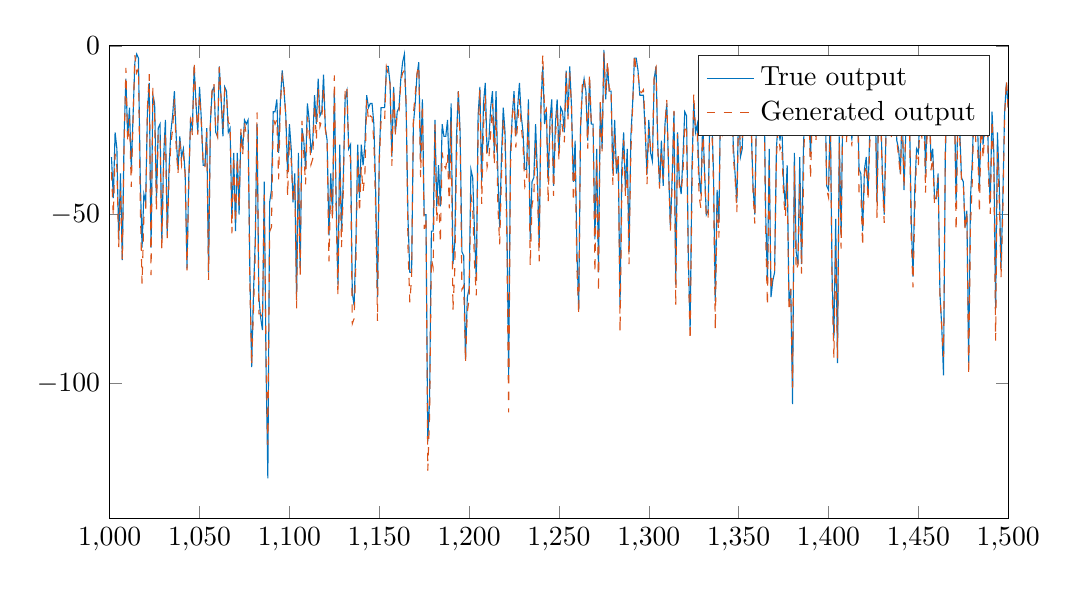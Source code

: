% This file was created by matlab2tikz.
%
\definecolor{mycolor1}{rgb}{0.0,0.447,0.741}%
\definecolor{mycolor2}{rgb}{0.85,0.325,0.098}%
%
\begin{tikzpicture}

\begin{axis}[%
width=11.411cm,
height=6cm,
at={(0cm,0cm)},
scale only axis,
xmin=1000,
xmax=1500,
ymin=-140,
ymax=0,
axis background/.style={fill=white},
legend style={legend cell align=left, align=left, draw=white!15!black}
]
\addplot [color=mycolor1]
  table[row sep=crcr]{%
1001	-32.959\\
1002	-45.166\\
1003	-25.635\\
1004	-30.518\\
1005	-57.373\\
1006	-37.842\\
1007	-63.477\\
1008	-26.855\\
1009	-9.766\\
1010	-26.855\\
1011	-18.311\\
1012	-36.621\\
1013	-20.752\\
1014	-4.883\\
1015	-2.441\\
1016	-3.662\\
1017	-39.063\\
1018	-59.814\\
1019	-43.945\\
1020	-46.387\\
1021	-19.531\\
1022	-10.986\\
1023	-59.814\\
1024	-14.648\\
1025	-17.09\\
1026	-45.166\\
1027	-24.414\\
1028	-23.193\\
1029	-57.373\\
1030	-32.959\\
1031	-21.973\\
1032	-56.152\\
1033	-36.621\\
1034	-25.635\\
1035	-20.752\\
1036	-13.428\\
1037	-26.855\\
1038	-36.621\\
1039	-26.855\\
1040	-32.959\\
1041	-30.518\\
1042	-37.842\\
1043	-65.918\\
1044	-39.063\\
1045	-21.973\\
1046	-24.414\\
1047	-6.104\\
1048	-17.09\\
1049	-25.635\\
1050	-12.207\\
1051	-21.973\\
1052	-35.4\\
1053	-35.4\\
1054	-24.414\\
1055	-67.139\\
1056	-23.193\\
1057	-13.428\\
1058	-12.207\\
1059	-25.635\\
1060	-26.855\\
1061	-6.104\\
1062	-15.869\\
1063	-26.855\\
1064	-12.207\\
1065	-13.428\\
1066	-25.635\\
1067	-24.414\\
1068	-51.27\\
1069	-31.738\\
1070	-54.932\\
1071	-31.738\\
1072	-50.049\\
1073	-25.635\\
1074	-30.518\\
1075	-21.973\\
1076	-23.193\\
1077	-21.973\\
1078	-67.139\\
1079	-95.215\\
1080	-73.242\\
1081	-57.373\\
1082	-23.193\\
1083	-74.463\\
1084	-80.566\\
1085	-84.229\\
1086	-40.283\\
1087	-95.215\\
1088	-128.174\\
1089	-46.387\\
1090	-42.725\\
1091	-19.531\\
1092	-19.531\\
1093	-15.869\\
1094	-31.738\\
1095	-15.869\\
1096	-7.324\\
1097	-13.428\\
1098	-20.752\\
1099	-37.842\\
1100	-23.193\\
1101	-30.518\\
1102	-46.387\\
1103	-37.842\\
1104	-74.463\\
1105	-31.738\\
1106	-65.918\\
1107	-24.414\\
1108	-28.076\\
1109	-36.621\\
1110	-17.09\\
1111	-21.973\\
1112	-31.738\\
1113	-28.076\\
1114	-14.648\\
1115	-23.193\\
1116	-9.766\\
1117	-20.752\\
1118	-19.531\\
1119	-8.545\\
1120	-24.414\\
1121	-28.076\\
1122	-56.152\\
1123	-37.842\\
1124	-50.049\\
1125	-13.428\\
1126	-45.166\\
1127	-70.801\\
1128	-29.297\\
1129	-54.932\\
1130	-39.063\\
1131	-15.869\\
1132	-13.428\\
1133	-30.518\\
1134	-29.297\\
1135	-73.242\\
1136	-76.904\\
1137	-58.594\\
1138	-29.297\\
1139	-45.166\\
1140	-29.297\\
1141	-35.4\\
1142	-29.297\\
1143	-14.648\\
1144	-18.311\\
1145	-17.09\\
1146	-17.09\\
1147	-23.193\\
1148	-42.725\\
1149	-74.463\\
1150	-32.959\\
1151	-18.311\\
1152	-18.311\\
1153	-18.311\\
1154	-6.104\\
1155	-6.104\\
1156	-10.986\\
1157	-32.959\\
1158	-12.207\\
1159	-25.635\\
1160	-19.531\\
1161	-18.311\\
1162	-9.766\\
1163	-4.883\\
1164	-2.441\\
1165	-19.531\\
1166	-51.27\\
1167	-67.139\\
1168	-67.139\\
1169	-23.193\\
1170	-17.09\\
1171	-8.545\\
1172	-4.883\\
1173	-34.18\\
1174	-15.869\\
1175	-50.049\\
1176	-50.049\\
1177	-117.188\\
1178	-104.98\\
1179	-54.932\\
1180	-54.932\\
1181	-21.973\\
1182	-47.607\\
1183	-35.4\\
1184	-47.607\\
1185	-23.193\\
1186	-26.855\\
1187	-26.855\\
1188	-21.973\\
1189	-39.063\\
1190	-17.09\\
1191	-64.697\\
1192	-58.594\\
1193	-26.855\\
1194	-13.428\\
1195	-25.635\\
1196	-61.035\\
1197	-62.256\\
1198	-92.773\\
1199	-74.463\\
1200	-72.021\\
1201	-36.621\\
1202	-39.063\\
1203	-54.932\\
1204	-69.58\\
1205	-20.752\\
1206	-12.207\\
1207	-40.283\\
1208	-17.09\\
1209	-10.986\\
1210	-31.738\\
1211	-28.076\\
1212	-18.311\\
1213	-13.428\\
1214	-31.738\\
1215	-13.428\\
1216	-37.842\\
1217	-53.711\\
1218	-32.959\\
1219	-18.311\\
1220	-25.635\\
1221	-51.27\\
1222	-97.656\\
1223	-31.738\\
1224	-20.752\\
1225	-13.428\\
1226	-26.855\\
1227	-18.311\\
1228	-10.986\\
1229	-20.752\\
1230	-25.635\\
1231	-36.621\\
1232	-36.621\\
1233	-15.869\\
1234	-57.373\\
1235	-40.283\\
1236	-39.063\\
1237	-23.193\\
1238	-37.842\\
1239	-59.814\\
1240	-17.09\\
1241	-6.104\\
1242	-23.193\\
1243	-19.531\\
1244	-40.283\\
1245	-21.973\\
1246	-15.869\\
1247	-41.504\\
1248	-23.193\\
1249	-15.869\\
1250	-31.738\\
1251	-18.311\\
1252	-19.531\\
1253	-25.635\\
1254	-7.324\\
1255	-20.752\\
1256	-6.104\\
1257	-18.311\\
1258	-40.283\\
1259	-28.076\\
1260	-61.035\\
1261	-78.125\\
1262	-24.414\\
1263	-13.428\\
1264	-9.766\\
1265	-13.428\\
1266	-28.076\\
1267	-9.766\\
1268	-23.193\\
1269	-23.193\\
1270	-57.373\\
1271	-30.518\\
1272	-67.139\\
1273	-17.09\\
1274	-30.518\\
1275	-1.221\\
1276	-15.869\\
1277	-6.104\\
1278	-13.428\\
1279	-13.428\\
1280	-37.842\\
1281	-21.973\\
1282	-37.842\\
1283	-32.959\\
1284	-76.904\\
1285	-35.4\\
1286	-25.635\\
1287	-42.725\\
1288	-30.518\\
1289	-61.035\\
1290	-26.855\\
1291	-17.09\\
1292	-3.662\\
1293	-3.662\\
1294	-7.324\\
1295	-14.648\\
1296	-14.648\\
1297	-14.648\\
1298	-25.635\\
1299	-37.842\\
1300	-21.973\\
1301	-31.738\\
1302	-34.18\\
1303	-9.766\\
1304	-6.104\\
1305	-29.297\\
1306	-41.504\\
1307	-28.076\\
1308	-41.504\\
1309	-23.193\\
1310	-17.09\\
1311	-36.621\\
1312	-53.711\\
1313	-39.063\\
1314	-19.531\\
1315	-70.801\\
1316	-25.635\\
1317	-40.283\\
1318	-43.945\\
1319	-32.959\\
1320	-19.531\\
1321	-20.752\\
1322	-62.256\\
1323	-84.229\\
1324	-36.621\\
1325	-17.09\\
1326	-25.635\\
1327	-23.193\\
1328	-39.063\\
1329	-43.945\\
1330	-21.973\\
1331	-36.621\\
1332	-50.049\\
1333	-48.828\\
1334	-19.531\\
1335	-19.531\\
1336	-37.842\\
1337	-75.684\\
1338	-42.725\\
1339	-52.49\\
1340	-10.986\\
1341	-25.635\\
1342	-18.311\\
1343	-7.324\\
1344	-4.883\\
1345	-4.883\\
1346	-4.883\\
1347	-29.297\\
1348	-37.842\\
1349	-46.387\\
1350	-17.09\\
1351	-32.959\\
1352	-30.518\\
1353	-8.545\\
1354	-20.752\\
1355	-14.648\\
1356	-9.766\\
1357	-24.414\\
1358	-41.504\\
1359	-50.049\\
1360	-17.09\\
1361	-13.428\\
1362	-8.545\\
1363	-20.752\\
1364	-6.104\\
1365	-48.828\\
1366	-69.58\\
1367	-30.518\\
1368	-74.463\\
1369	-69.58\\
1370	-67.139\\
1371	-30.518\\
1372	-21.973\\
1373	-28.076\\
1374	-23.193\\
1375	-40.283\\
1376	-47.607\\
1377	-35.4\\
1378	-75.684\\
1379	-72.021\\
1380	-106.201\\
1381	-31.738\\
1382	-61.035\\
1383	-64.697\\
1384	-32.959\\
1385	-64.697\\
1386	-31.738\\
1387	-13.428\\
1388	-8.545\\
1389	-17.09\\
1390	-32.959\\
1391	-13.428\\
1392	-9.766\\
1393	-26.855\\
1394	-8.545\\
1395	-10.986\\
1396	-19.531\\
1397	-19.531\\
1398	-10.986\\
1399	-41.504\\
1400	-42.725\\
1401	-19.531\\
1402	-68.359\\
1403	-86.67\\
1404	-51.27\\
1405	-93.994\\
1406	-26.855\\
1407	-56.152\\
1408	-15.869\\
1409	-12.207\\
1410	-25.635\\
1411	-12.207\\
1412	-13.428\\
1413	-28.076\\
1414	-8.545\\
1415	-3.662\\
1416	-9.766\\
1417	-36.621\\
1418	-37.842\\
1419	-54.932\\
1420	-36.621\\
1421	-32.959\\
1422	-43.945\\
1423	-24.414\\
1424	-19.531\\
1425	-23.193\\
1426	-14.648\\
1427	-46.387\\
1428	-10.986\\
1429	-18.311\\
1430	-37.842\\
1431	-50.049\\
1432	-24.414\\
1433	-19.531\\
1434	-15.869\\
1435	-24.414\\
1436	-8.545\\
1437	-13.428\\
1438	-28.076\\
1439	-30.518\\
1440	-37.842\\
1441	-18.311\\
1442	-42.725\\
1443	-25.635\\
1444	-8.545\\
1445	-18.311\\
1446	-50.049\\
1447	-68.359\\
1448	-42.725\\
1449	-30.518\\
1450	-31.738\\
1451	-17.09\\
1452	-24.414\\
1453	-13.428\\
1454	-37.842\\
1455	-17.09\\
1456	-9.766\\
1457	-34.18\\
1458	-30.518\\
1459	-45.166\\
1460	-45.166\\
1461	-37.842\\
1462	-73.242\\
1463	-83.008\\
1464	-97.656\\
1465	-32.959\\
1466	-13.428\\
1467	-8.545\\
1468	-3.662\\
1469	-20.752\\
1470	-12.207\\
1471	-46.387\\
1472	-19.531\\
1473	-24.414\\
1474	-39.063\\
1475	-40.283\\
1476	-53.711\\
1477	-48.828\\
1478	-93.994\\
1479	-45.166\\
1480	-34.18\\
1481	-17.09\\
1482	-24.414\\
1483	-24.414\\
1484	-42.725\\
1485	-14.648\\
1486	-29.297\\
1487	-23.193\\
1488	-6.104\\
1489	-34.18\\
1490	-46.387\\
1491	-19.531\\
1492	-31.738\\
1493	-78.125\\
1494	-25.635\\
1495	-40.283\\
1496	-65.918\\
1497	-45.166\\
1498	-19.531\\
1499	-10.986\\
1500	-18.311\\
};
\addlegendentry{True output}

\addplot [color=mycolor2, dashed]
  table[row sep=crcr]{%
1001	-37.456\\
1002	-50.409\\
1003	-31.991\\
1004	-36.01\\
1005	-59.646\\
1006	-43.019\\
1007	-63.682\\
1008	-29.86\\
1009	-6.562\\
1010	-28.584\\
1011	-21.652\\
1012	-41.787\\
1013	-21.898\\
1014	-2.741\\
1015	-8.061\\
1016	-6.671\\
1017	-46.802\\
1018	-70.445\\
1019	-50.948\\
1020	-49.188\\
1021	-18.174\\
1022	-8.417\\
1023	-67.922\\
1024	-12.459\\
1025	-20.598\\
1026	-48.983\\
1027	-26.068\\
1028	-26.494\\
1029	-60.426\\
1030	-35.64\\
1031	-25.553\\
1032	-57.011\\
1033	-39.702\\
1034	-29.044\\
1035	-24.816\\
1036	-15.76\\
1037	-30.118\\
1038	-37.833\\
1039	-27.998\\
1040	-35.37\\
1041	-32.162\\
1042	-38.206\\
1043	-66.556\\
1044	-41.774\\
1045	-21.225\\
1046	-26.475\\
1047	-4.776\\
1048	-16.876\\
1049	-26.334\\
1050	-14.634\\
1051	-23.217\\
1052	-34.507\\
1053	-36.07\\
1054	-25.483\\
1055	-69.36\\
1056	-22.571\\
1057	-12.978\\
1058	-10.989\\
1059	-24.899\\
1060	-26.929\\
1061	-6.216\\
1062	-15.379\\
1063	-24.425\\
1064	-13.073\\
1065	-15.084\\
1066	-22.669\\
1067	-23.237\\
1068	-55.572\\
1069	-32.693\\
1070	-52.5\\
1071	-33.425\\
1072	-48.0\\
1073	-24.588\\
1074	-32.305\\
1075	-22.624\\
1076	-26.446\\
1077	-25.662\\
1078	-71.249\\
1079	-94.532\\
1080	-78.356\\
1081	-61.451\\
1082	-19.754\\
1083	-79.449\\
1084	-79.458\\
1085	-80.817\\
1086	-44.086\\
1087	-92.3\\
1088	-118.259\\
1089	-54.972\\
1090	-53.788\\
1091	-21.463\\
1092	-23.222\\
1093	-21.877\\
1094	-39.545\\
1095	-17.14\\
1096	-9.017\\
1097	-12.336\\
1098	-20.599\\
1099	-44.49\\
1100	-27.978\\
1101	-34.072\\
1102	-45.76\\
1103	-40.973\\
1104	-77.799\\
1105	-36.347\\
1106	-68.204\\
1107	-22.262\\
1108	-32.011\\
1109	-41.08\\
1110	-20.986\\
1111	-25.651\\
1112	-35.235\\
1113	-33.453\\
1114	-17.298\\
1115	-27.949\\
1116	-12.767\\
1117	-23.951\\
1118	-21.869\\
1119	-12.341\\
1120	-24.782\\
1121	-28.247\\
1122	-63.892\\
1123	-41.842\\
1124	-51.682\\
1125	-8.796\\
1126	-48.913\\
1127	-74.1\\
1128	-33.695\\
1129	-59.622\\
1130	-42.692\\
1131	-13.316\\
1132	-11.864\\
1133	-31.659\\
1134	-33.117\\
1135	-82.343\\
1136	-80.811\\
1137	-64.473\\
1138	-32.497\\
1139	-49.413\\
1140	-35.939\\
1141	-43.171\\
1142	-38.258\\
1143	-16.102\\
1144	-22.266\\
1145	-20.763\\
1146	-21.226\\
1147	-28.459\\
1148	-48.653\\
1149	-81.541\\
1150	-34.423\\
1151	-22.136\\
1152	-21.397\\
1153	-22.114\\
1154	-6.291\\
1155	-8.432\\
1156	-11.251\\
1157	-35.556\\
1158	-12.71\\
1159	-26.319\\
1160	-19.93\\
1161	-19.771\\
1162	-10.615\\
1163	-8.009\\
1164	-7.317\\
1165	-17.177\\
1166	-59.831\\
1167	-75.988\\
1168	-68.58\\
1169	-20.121\\
1170	-14.485\\
1171	-8.153\\
1172	-5.937\\
1173	-38.942\\
1174	-17.548\\
1175	-54.227\\
1176	-51.141\\
1177	-125.91\\
1178	-109.644\\
1179	-63.098\\
1180	-65.808\\
1181	-23.296\\
1182	-52.228\\
1183	-43.538\\
1184	-58.343\\
1185	-31.586\\
1186	-35.413\\
1187	-36.337\\
1188	-32.197\\
1189	-48.202\\
1190	-22.187\\
1191	-78.37\\
1192	-66.585\\
1193	-34.39\\
1194	-13.517\\
1195	-27.683\\
1196	-72.251\\
1197	-71.109\\
1198	-93.692\\
1199	-78.884\\
1200	-75.076\\
1201	-44.07\\
1202	-48.319\\
1203	-64.241\\
1204	-73.98\\
1205	-25.439\\
1206	-12.93\\
1207	-46.835\\
1208	-24.349\\
1209	-14.589\\
1210	-35.976\\
1211	-33.28\\
1212	-25.961\\
1213	-17.123\\
1214	-35.345\\
1215	-19.666\\
1216	-47.116\\
1217	-58.832\\
1218	-39.441\\
1219	-21.718\\
1220	-28.878\\
1221	-57.465\\
1222	-108.657\\
1223	-36.173\\
1224	-21.231\\
1225	-15.448\\
1226	-30.183\\
1227	-23.069\\
1228	-15.771\\
1229	-23.587\\
1230	-29.292\\
1231	-41.843\\
1232	-40.395\\
1233	-18.832\\
1234	-65.169\\
1235	-47.163\\
1236	-44.598\\
1237	-28.742\\
1238	-41.788\\
1239	-63.848\\
1240	-17.549\\
1241	-2.513\\
1242	-19.683\\
1243	-18.633\\
1244	-46.335\\
1245	-24.332\\
1246	-19.929\\
1247	-44.483\\
1248	-27.294\\
1249	-18.917\\
1250	-34.0\\
1251	-20.163\\
1252	-24.639\\
1253	-28.593\\
1254	-7.854\\
1255	-21.776\\
1256	-7.901\\
1257	-18.448\\
1258	-46.166\\
1259	-33.663\\
1260	-66.099\\
1261	-79.542\\
1262	-23.864\\
1263	-11.516\\
1264	-9.499\\
1265	-14.631\\
1266	-30.47\\
1267	-8.398\\
1268	-23.475\\
1269	-23.502\\
1270	-67.19\\
1271	-33.155\\
1272	-72.908\\
1273	-16.703\\
1274	-31.264\\
1275	-2.044\\
1276	-14.617\\
1277	-4.537\\
1278	-13.16\\
1279	-12.322\\
1280	-41.199\\
1281	-25.862\\
1282	-37.016\\
1283	-32.005\\
1284	-84.744\\
1285	-42.697\\
1286	-27.939\\
1287	-44.514\\
1288	-35.943\\
1289	-64.703\\
1290	-31.602\\
1291	-18.234\\
1292	-2.558\\
1293	-7.491\\
1294	-8.038\\
1295	-13.587\\
1296	-13.857\\
1297	-13.022\\
1298	-22.641\\
1299	-41.015\\
1300	-24.549\\
1301	-30.639\\
1302	-31.804\\
1303	-7.893\\
1304	-6.383\\
1305	-30.916\\
1306	-42.295\\
1307	-31.292\\
1308	-39.579\\
1309	-22.966\\
1310	-16.068\\
1311	-35.641\\
1312	-54.863\\
1313	-41.044\\
1314	-19.283\\
1315	-76.98\\
1316	-26.143\\
1317	-41.851\\
1318	-43.083\\
1319	-37.819\\
1320	-23.352\\
1321	-25.326\\
1322	-66.683\\
1323	-87.115\\
1324	-43.685\\
1325	-14.106\\
1326	-25.248\\
1327	-26.138\\
1328	-44.684\\
1329	-48.166\\
1330	-24.479\\
1331	-38.277\\
1332	-50.987\\
1333	-51.473\\
1334	-21.883\\
1335	-22.666\\
1336	-40.714\\
1337	-84.043\\
1338	-47.053\\
1339	-56.855\\
1340	-11.265\\
1341	-25.958\\
1342	-23.597\\
1343	-9.036\\
1344	-6.776\\
1345	-7.15\\
1346	-7.398\\
1347	-32.967\\
1348	-38.911\\
1349	-49.303\\
1350	-17.747\\
1351	-31.202\\
1352	-29.244\\
1353	-9.116\\
1354	-21.204\\
1355	-14.041\\
1356	-11.87\\
1357	-22.198\\
1358	-43.693\\
1359	-52.673\\
1360	-11.04\\
1361	-14.971\\
1362	-9.897\\
1363	-20.776\\
1364	-7.223\\
1365	-55.345\\
1366	-76.927\\
1367	-35.466\\
1368	-72.458\\
1369	-67.027\\
1370	-66.58\\
1371	-33.461\\
1372	-23.234\\
1373	-30.669\\
1374	-29.458\\
1375	-44.749\\
1376	-50.706\\
1377	-40.524\\
1378	-78.649\\
1379	-72.028\\
1380	-101.442\\
1381	-35.494\\
1382	-66.594\\
1383	-64.928\\
1384	-41.01\\
1385	-67.492\\
1386	-42.656\\
1387	-12.733\\
1388	-8.123\\
1389	-16.545\\
1390	-39.471\\
1391	-18.877\\
1392	-14.394\\
1393	-28.615\\
1394	-11.78\\
1395	-11.982\\
1396	-19.301\\
1397	-19.477\\
1398	-11.853\\
1399	-42.624\\
1400	-44.871\\
1401	-21.369\\
1402	-71.616\\
1403	-92.422\\
1404	-59.294\\
1405	-92.625\\
1406	-28.729\\
1407	-60.091\\
1408	-17.186\\
1409	-11.083\\
1410	-28.843\\
1411	-13.943\\
1412	-15.454\\
1413	-29.794\\
1414	-3.984\\
1415	-8.591\\
1416	-9.865\\
1417	-43.474\\
1418	-43.744\\
1419	-59.327\\
1420	-38.122\\
1421	-35.283\\
1422	-45.778\\
1423	-28.466\\
1424	-23.909\\
1425	-27.021\\
1426	-17.909\\
1427	-50.999\\
1428	-12.66\\
1429	-20.416\\
1430	-39.883\\
1431	-52.433\\
1432	-26.111\\
1433	-21.039\\
1434	-17.394\\
1435	-27.355\\
1436	-10.07\\
1437	-16.389\\
1438	-28.048\\
1439	-32.886\\
1440	-38.637\\
1441	-20.769\\
1442	-42.097\\
1443	-25.645\\
1444	-9.055\\
1445	-19.47\\
1446	-56.229\\
1447	-71.58\\
1448	-49.554\\
1449	-32.399\\
1450	-35.661\\
1451	-20.356\\
1452	-27.574\\
1453	-16.92\\
1454	-43.489\\
1455	-23.192\\
1456	-13.179\\
1457	-36.883\\
1458	-33.306\\
1459	-47.245\\
1460	-45.007\\
1461	-39.007\\
1462	-73.767\\
1463	-83.355\\
1464	-92.175\\
1465	-30.331\\
1466	-9.396\\
1467	-6.83\\
1468	-5.312\\
1469	-21.859\\
1470	-12.481\\
1471	-54.751\\
1472	-23.076\\
1473	-27.073\\
1474	-39.574\\
1475	-39.784\\
1476	-54.91\\
1477	-49.17\\
1478	-97.528\\
1479	-53.68\\
1480	-40.204\\
1481	-16.753\\
1482	-28.816\\
1483	-29.785\\
1484	-49.516\\
1485	-19.68\\
1486	-33.484\\
1487	-25.654\\
1488	-6.09\\
1489	-38.664\\
1490	-49.782\\
1491	-22.036\\
1492	-35.729\\
1493	-87.349\\
1494	-31.452\\
1495	-45.684\\
1496	-68.71\\
1497	-49.416\\
1498	-20.71\\
1499	-10.21\\
1500	-19.342\\
};
\addlegendentry{Generated output}

\end{axis}
\end{tikzpicture}%